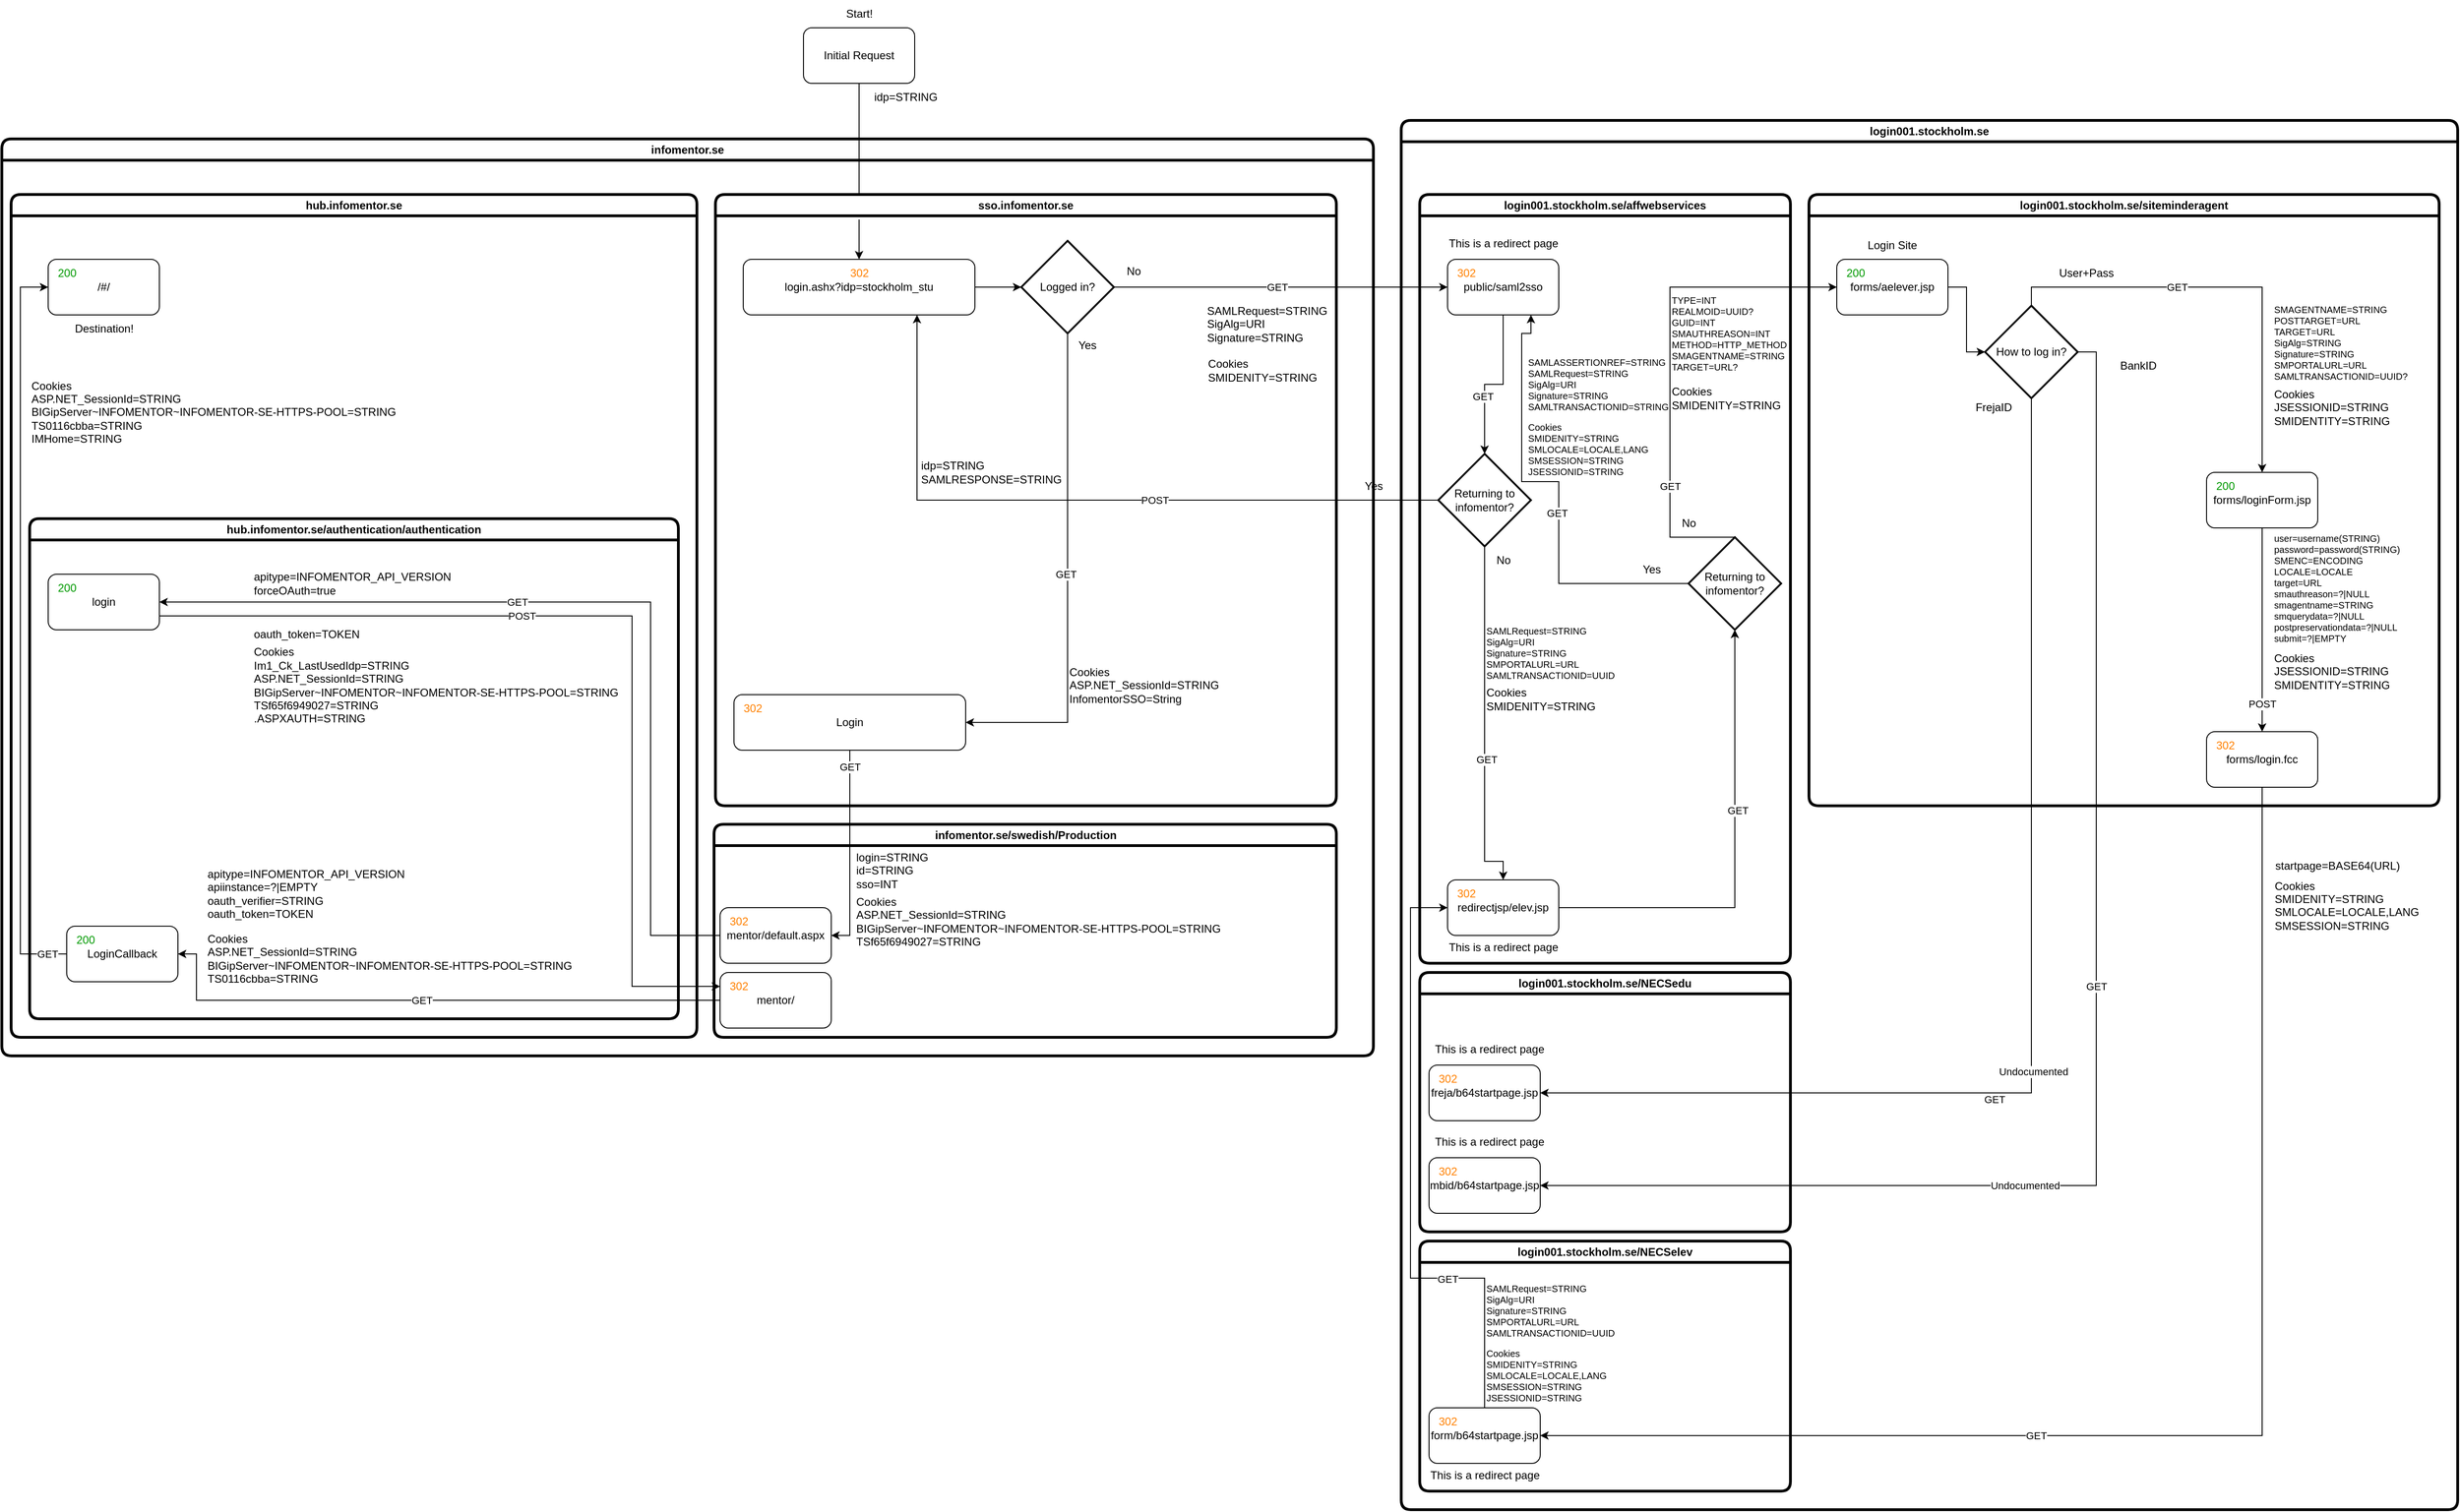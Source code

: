 <mxfile version="24.7.12">
  <diagram id="C5RBs43oDa-KdzZeNtuy" name="Page-1">
    <mxGraphModel dx="2262" dy="2029" grid="1" gridSize="10" guides="1" tooltips="1" connect="1" arrows="0" fold="1" page="1" pageScale="1" pageWidth="827" pageHeight="1169" math="0" shadow="0">
      <root>
        <mxCell id="WIyWlLk6GJQsqaUBKTNV-0" />
        <mxCell id="WIyWlLk6GJQsqaUBKTNV-1" parent="WIyWlLk6GJQsqaUBKTNV-0" />
        <mxCell id="sf_FIDJaUl7v7Dqxa3QS-358" value="&lt;div&gt;infomentor.se&lt;/div&gt;" style="swimlane;whiteSpace=wrap;html=1;border-radius=10;rounded=1;glass=0;shadow=0;strokeWidth=3;startSize=23;" vertex="1" parent="WIyWlLk6GJQsqaUBKTNV-1">
          <mxGeometry x="-920" y="80" width="1480" height="990" as="geometry" />
        </mxCell>
        <mxCell id="sf_FIDJaUl7v7Dqxa3QS-343" value="infomentor.se/swedish/Production" style="swimlane;whiteSpace=wrap;html=1;border-radius=10;rounded=1;glass=0;shadow=0;strokeWidth=3;startSize=23;" vertex="1" parent="sf_FIDJaUl7v7Dqxa3QS-358">
          <mxGeometry x="768.5" y="740" width="671.5" height="230" as="geometry" />
        </mxCell>
        <mxCell id="sf_FIDJaUl7v7Dqxa3QS-356" value="mentor/default.aspx" style="rounded=1;whiteSpace=wrap;html=1;" vertex="1" parent="sf_FIDJaUl7v7Dqxa3QS-343">
          <mxGeometry x="6.5" y="90" width="120" height="60" as="geometry" />
        </mxCell>
        <mxCell id="sf_FIDJaUl7v7Dqxa3QS-357" value="302" style="text;html=1;align=center;verticalAlign=middle;resizable=0;points=[];autosize=1;strokeColor=none;fillColor=none;rounded=1;strokeWidth=1;fontColor=#FF8000;" vertex="1" parent="sf_FIDJaUl7v7Dqxa3QS-343">
          <mxGeometry x="6.5" y="90" width="40" height="30" as="geometry" />
        </mxCell>
        <mxCell id="sf_FIDJaUl7v7Dqxa3QS-360" value="&lt;div&gt;Cookies&lt;br&gt;ASP.NET_SessionId=STRING&lt;/div&gt;&lt;div&gt;BIGipServer~INFOMENTOR~INFOMENTOR-SE-HTTPS-POOL=STRING&lt;/div&gt;&lt;div&gt;TSf65f6949027=STRING&lt;br&gt;&lt;/div&gt;" style="text;html=1;align=left;verticalAlign=middle;resizable=0;points=[];autosize=1;strokeColor=none;fillColor=none;" vertex="1" parent="sf_FIDJaUl7v7Dqxa3QS-343">
          <mxGeometry x="151.5" y="70" width="420" height="70" as="geometry" />
        </mxCell>
        <mxCell id="sf_FIDJaUl7v7Dqxa3QS-361" value="&lt;div&gt;login=STRING&lt;/div&gt;&lt;div&gt;id=STRING&lt;/div&gt;&lt;div&gt;sso=INT&lt;br&gt;&lt;/div&gt;" style="text;html=1;align=left;verticalAlign=middle;resizable=0;points=[];autosize=1;strokeColor=none;fillColor=none;" vertex="1" parent="sf_FIDJaUl7v7Dqxa3QS-343">
          <mxGeometry x="151.5" y="20" width="100" height="60" as="geometry" />
        </mxCell>
        <mxCell id="sf_FIDJaUl7v7Dqxa3QS-391" value="mentor/" style="rounded=1;whiteSpace=wrap;html=1;" vertex="1" parent="sf_FIDJaUl7v7Dqxa3QS-343">
          <mxGeometry x="6.5" y="160" width="120" height="60" as="geometry" />
        </mxCell>
        <mxCell id="sf_FIDJaUl7v7Dqxa3QS-392" value="302" style="text;html=1;align=center;verticalAlign=middle;resizable=0;points=[];autosize=1;strokeColor=none;fillColor=none;rounded=1;strokeWidth=1;fontColor=#FF8000;" vertex="1" parent="sf_FIDJaUl7v7Dqxa3QS-343">
          <mxGeometry x="6.5" y="160" width="40" height="30" as="geometry" />
        </mxCell>
        <mxCell id="sf_FIDJaUl7v7Dqxa3QS-376" value="hub.infomentor.se" style="swimlane;whiteSpace=wrap;html=1;border-radius=10;rounded=1;glass=0;shadow=0;strokeWidth=3;startSize=23;" vertex="1" parent="sf_FIDJaUl7v7Dqxa3QS-358">
          <mxGeometry x="10" y="60" width="740" height="910" as="geometry" />
        </mxCell>
        <mxCell id="sf_FIDJaUl7v7Dqxa3QS-381" value="&lt;div&gt;hub.infomentor.se/authentication/authentication&lt;/div&gt;" style="swimlane;whiteSpace=wrap;html=1;border-radius=10;rounded=1;glass=0;shadow=0;strokeWidth=3;startSize=23;" vertex="1" parent="sf_FIDJaUl7v7Dqxa3QS-376">
          <mxGeometry x="20" y="350" width="700" height="540" as="geometry" />
        </mxCell>
        <mxCell id="sf_FIDJaUl7v7Dqxa3QS-387" value="&lt;div&gt;login&lt;/div&gt;" style="rounded=1;whiteSpace=wrap;html=1;" vertex="1" parent="sf_FIDJaUl7v7Dqxa3QS-381">
          <mxGeometry x="20" y="60" width="120" height="60" as="geometry" />
        </mxCell>
        <mxCell id="sf_FIDJaUl7v7Dqxa3QS-386" value="200" style="text;html=1;align=center;verticalAlign=middle;resizable=0;points=[];autosize=1;strokeColor=none;fillColor=none;rounded=1;strokeWidth=1;fontColor=#009900;" vertex="1" parent="sf_FIDJaUl7v7Dqxa3QS-381">
          <mxGeometry x="20" y="60" width="40" height="30" as="geometry" />
        </mxCell>
        <mxCell id="sf_FIDJaUl7v7Dqxa3QS-389" value="apitype=INFOMENTOR_API_VERSION&lt;br&gt;forceOAuth=true" style="text;html=1;align=left;verticalAlign=middle;resizable=0;points=[];autosize=1;strokeColor=none;fillColor=none;" vertex="1" parent="sf_FIDJaUl7v7Dqxa3QS-381">
          <mxGeometry x="240" y="50" width="240" height="40" as="geometry" />
        </mxCell>
        <mxCell id="sf_FIDJaUl7v7Dqxa3QS-395" value="&lt;div&gt;Cookies&lt;br&gt;&lt;/div&gt;&lt;div&gt;Im1_Ck_LastUsedIdp=STRING&lt;/div&gt;&lt;div&gt;ASP.NET_SessionId=STRING&lt;/div&gt;&lt;div&gt;BIGipServer~INFOMENTOR~INFOMENTOR-SE-HTTPS-POOL=STRING&lt;/div&gt;&lt;div&gt;TSf65f6949027=STRING&lt;/div&gt;&lt;div&gt;.ASPXAUTH=STRING&lt;br&gt;&lt;/div&gt;" style="text;html=1;align=left;verticalAlign=middle;resizable=0;points=[];autosize=1;strokeColor=none;fillColor=none;" vertex="1" parent="sf_FIDJaUl7v7Dqxa3QS-381">
          <mxGeometry x="240" y="130" width="420" height="100" as="geometry" />
        </mxCell>
        <mxCell id="sf_FIDJaUl7v7Dqxa3QS-396" value="oauth_token=TOKEN" style="text;html=1;align=left;verticalAlign=middle;resizable=0;points=[];autosize=1;strokeColor=none;fillColor=none;" vertex="1" parent="sf_FIDJaUl7v7Dqxa3QS-381">
          <mxGeometry x="240" y="110" width="140" height="30" as="geometry" />
        </mxCell>
        <mxCell id="sf_FIDJaUl7v7Dqxa3QS-397" value="LoginCallback" style="rounded=1;whiteSpace=wrap;html=1;" vertex="1" parent="sf_FIDJaUl7v7Dqxa3QS-381">
          <mxGeometry x="40" y="440" width="120" height="60" as="geometry" />
        </mxCell>
        <mxCell id="sf_FIDJaUl7v7Dqxa3QS-398" value="200" style="text;html=1;align=center;verticalAlign=middle;resizable=0;points=[];autosize=1;strokeColor=none;fillColor=none;rounded=1;strokeWidth=1;fontColor=#009900;" vertex="1" parent="sf_FIDJaUl7v7Dqxa3QS-381">
          <mxGeometry x="40" y="440" width="40" height="30" as="geometry" />
        </mxCell>
        <mxCell id="sf_FIDJaUl7v7Dqxa3QS-401" value="apitype=INFOMENTOR_API_VERSION&lt;br&gt;&lt;div&gt;apiinstance=?|EMPTY&lt;/div&gt;&lt;div&gt;oauth_verifier=STRING&lt;/div&gt;&lt;div&gt;oauth_token=TOKEN&lt;br&gt;&lt;/div&gt;" style="text;html=1;align=left;verticalAlign=middle;resizable=0;points=[];autosize=1;strokeColor=none;fillColor=none;" vertex="1" parent="sf_FIDJaUl7v7Dqxa3QS-381">
          <mxGeometry x="190" y="370" width="240" height="70" as="geometry" />
        </mxCell>
        <mxCell id="sf_FIDJaUl7v7Dqxa3QS-403" value="&lt;div&gt;Cookies&lt;br&gt;&lt;/div&gt;&lt;div&gt;ASP.NET_SessionId=STRING&lt;/div&gt;&lt;div&gt;BIGipServer~INFOMENTOR~INFOMENTOR-SE-HTTPS-POOL=STRING&lt;/div&gt;&lt;div&gt;TS0116cbba=STRING&lt;br&gt;&lt;/div&gt;" style="text;html=1;align=left;verticalAlign=middle;resizable=0;points=[];autosize=1;strokeColor=none;fillColor=none;" vertex="1" parent="sf_FIDJaUl7v7Dqxa3QS-381">
          <mxGeometry x="190" y="440" width="420" height="70" as="geometry" />
        </mxCell>
        <mxCell id="sf_FIDJaUl7v7Dqxa3QS-399" value="/#/" style="rounded=1;whiteSpace=wrap;html=1;" vertex="1" parent="sf_FIDJaUl7v7Dqxa3QS-376">
          <mxGeometry x="40" y="70" width="120" height="60" as="geometry" />
        </mxCell>
        <mxCell id="sf_FIDJaUl7v7Dqxa3QS-400" value="200" style="text;html=1;align=center;verticalAlign=middle;resizable=0;points=[];autosize=1;strokeColor=none;fillColor=none;rounded=1;strokeWidth=1;fontColor=#009900;" vertex="1" parent="sf_FIDJaUl7v7Dqxa3QS-376">
          <mxGeometry x="40" y="70" width="40" height="30" as="geometry" />
        </mxCell>
        <mxCell id="sf_FIDJaUl7v7Dqxa3QS-406" style="edgeStyle=orthogonalEdgeStyle;rounded=0;orthogonalLoop=1;jettySize=auto;html=1;exitX=0;exitY=0.5;exitDx=0;exitDy=0;entryX=0;entryY=0.5;entryDx=0;entryDy=0;" edge="1" parent="sf_FIDJaUl7v7Dqxa3QS-376" source="sf_FIDJaUl7v7Dqxa3QS-397" target="sf_FIDJaUl7v7Dqxa3QS-399">
          <mxGeometry relative="1" as="geometry">
            <Array as="points">
              <mxPoint x="10" y="820" />
              <mxPoint x="10" y="100" />
            </Array>
          </mxGeometry>
        </mxCell>
        <mxCell id="sf_FIDJaUl7v7Dqxa3QS-409" value="GET" style="edgeLabel;html=1;align=center;verticalAlign=middle;resizable=0;points=[];" vertex="1" connectable="0" parent="sf_FIDJaUl7v7Dqxa3QS-406">
          <mxGeometry x="-0.946" relative="1" as="geometry">
            <mxPoint as="offset" />
          </mxGeometry>
        </mxCell>
        <mxCell id="sf_FIDJaUl7v7Dqxa3QS-407" value="Destination!" style="text;html=1;align=center;verticalAlign=middle;resizable=0;points=[];autosize=1;strokeColor=none;fillColor=none;" vertex="1" parent="sf_FIDJaUl7v7Dqxa3QS-376">
          <mxGeometry x="55" y="130" width="90" height="30" as="geometry" />
        </mxCell>
        <mxCell id="sf_FIDJaUl7v7Dqxa3QS-410" value="&lt;div&gt;Cookies&lt;br&gt;&lt;/div&gt;&lt;div&gt;ASP.NET_SessionId=STRING&lt;/div&gt;&lt;div&gt;BIGipServer~INFOMENTOR~INFOMENTOR-SE-HTTPS-POOL=STRING&lt;/div&gt;&lt;div&gt;TS0116cbba=STRING&lt;br&gt;IMHome=STRING&lt;br&gt;&lt;/div&gt;" style="text;html=1;align=left;verticalAlign=middle;resizable=0;points=[];autosize=1;strokeColor=none;fillColor=none;" vertex="1" parent="sf_FIDJaUl7v7Dqxa3QS-376">
          <mxGeometry x="20" y="190" width="420" height="90" as="geometry" />
        </mxCell>
        <mxCell id="sf_FIDJaUl7v7Dqxa3QS-388" style="edgeStyle=orthogonalEdgeStyle;rounded=0;orthogonalLoop=1;jettySize=auto;html=1;exitX=0;exitY=0.5;exitDx=0;exitDy=0;entryX=1;entryY=0.5;entryDx=0;entryDy=0;" edge="1" parent="sf_FIDJaUl7v7Dqxa3QS-358" source="sf_FIDJaUl7v7Dqxa3QS-356" target="sf_FIDJaUl7v7Dqxa3QS-387">
          <mxGeometry relative="1" as="geometry">
            <Array as="points">
              <mxPoint x="700" y="860" />
              <mxPoint x="700" y="500" />
            </Array>
          </mxGeometry>
        </mxCell>
        <mxCell id="sf_FIDJaUl7v7Dqxa3QS-390" value="GET" style="edgeLabel;html=1;align=center;verticalAlign=middle;resizable=0;points=[];" vertex="1" connectable="0" parent="sf_FIDJaUl7v7Dqxa3QS-388">
          <mxGeometry x="0.2" y="2" relative="1" as="geometry">
            <mxPoint y="-2" as="offset" />
          </mxGeometry>
        </mxCell>
        <mxCell id="sf_FIDJaUl7v7Dqxa3QS-393" style="edgeStyle=orthogonalEdgeStyle;rounded=0;orthogonalLoop=1;jettySize=auto;html=1;exitX=1;exitY=0.75;exitDx=0;exitDy=0;entryX=0;entryY=0.25;entryDx=0;entryDy=0;" edge="1" parent="sf_FIDJaUl7v7Dqxa3QS-358" source="sf_FIDJaUl7v7Dqxa3QS-387" target="sf_FIDJaUl7v7Dqxa3QS-391">
          <mxGeometry relative="1" as="geometry">
            <mxPoint x="680" y="910" as="targetPoint" />
            <Array as="points">
              <mxPoint x="680" y="515" />
              <mxPoint x="680" y="915" />
            </Array>
          </mxGeometry>
        </mxCell>
        <mxCell id="sf_FIDJaUl7v7Dqxa3QS-394" value="POST" style="edgeLabel;html=1;align=center;verticalAlign=middle;resizable=0;points=[];" vertex="1" connectable="0" parent="sf_FIDJaUl7v7Dqxa3QS-393">
          <mxGeometry x="-0.213" y="-3" relative="1" as="geometry">
            <mxPoint x="-5" y="-3" as="offset" />
          </mxGeometry>
        </mxCell>
        <mxCell id="sf_FIDJaUl7v7Dqxa3QS-402" style="edgeStyle=orthogonalEdgeStyle;rounded=0;orthogonalLoop=1;jettySize=auto;html=1;exitX=0;exitY=0.5;exitDx=0;exitDy=0;entryX=1;entryY=0.5;entryDx=0;entryDy=0;" edge="1" parent="sf_FIDJaUl7v7Dqxa3QS-358" source="sf_FIDJaUl7v7Dqxa3QS-391" target="sf_FIDJaUl7v7Dqxa3QS-397">
          <mxGeometry relative="1" as="geometry">
            <Array as="points">
              <mxPoint x="210" y="930" />
              <mxPoint x="210" y="880" />
            </Array>
          </mxGeometry>
        </mxCell>
        <mxCell id="sf_FIDJaUl7v7Dqxa3QS-405" value="GET" style="edgeLabel;html=1;align=center;verticalAlign=middle;resizable=0;points=[];" vertex="1" connectable="0" parent="sf_FIDJaUl7v7Dqxa3QS-402">
          <mxGeometry x="0.015" relative="1" as="geometry">
            <mxPoint as="offset" />
          </mxGeometry>
        </mxCell>
        <mxCell id="sf_FIDJaUl7v7Dqxa3QS-202" style="edgeStyle=orthogonalEdgeStyle;rounded=0;orthogonalLoop=1;jettySize=auto;html=1;exitX=0.5;exitY=1;exitDx=0;exitDy=0;" edge="1" parent="WIyWlLk6GJQsqaUBKTNV-1" source="sf_FIDJaUl7v7Dqxa3QS-5" target="sf_FIDJaUl7v7Dqxa3QS-1">
          <mxGeometry relative="1" as="geometry" />
        </mxCell>
        <mxCell id="sf_FIDJaUl7v7Dqxa3QS-237" value="GET" style="edgeLabel;html=1;align=center;verticalAlign=middle;resizable=0;points=[];" vertex="1" connectable="0" parent="sf_FIDJaUl7v7Dqxa3QS-202">
          <mxGeometry x="0.467" relative="1" as="geometry">
            <mxPoint as="offset" />
          </mxGeometry>
        </mxCell>
        <mxCell id="sf_FIDJaUl7v7Dqxa3QS-5" value="Initial Request" style="rounded=1;whiteSpace=wrap;html=1;" vertex="1" parent="WIyWlLk6GJQsqaUBKTNV-1">
          <mxGeometry x="-55" y="-40" width="120" height="60" as="geometry" />
        </mxCell>
        <mxCell id="sf_FIDJaUl7v7Dqxa3QS-8" value="&lt;div&gt;sso.infomentor.se&lt;/div&gt;" style="swimlane;whiteSpace=wrap;html=1;border-radius=10;rounded=1;glass=0;shadow=0;strokeWidth=3;" vertex="1" parent="WIyWlLk6GJQsqaUBKTNV-1">
          <mxGeometry x="-150" y="140" width="670" height="660" as="geometry">
            <mxRectangle x="-150" y="140" width="140" height="30" as="alternateBounds" />
          </mxGeometry>
        </mxCell>
        <mxCell id="sf_FIDJaUl7v7Dqxa3QS-242" style="edgeStyle=orthogonalEdgeStyle;rounded=0;orthogonalLoop=1;jettySize=auto;html=1;exitX=1;exitY=0.5;exitDx=0;exitDy=0;" edge="1" parent="sf_FIDJaUl7v7Dqxa3QS-8" source="sf_FIDJaUl7v7Dqxa3QS-1" target="sf_FIDJaUl7v7Dqxa3QS-240">
          <mxGeometry relative="1" as="geometry" />
        </mxCell>
        <mxCell id="sf_FIDJaUl7v7Dqxa3QS-1" value="&lt;div&gt;login.ashx?idp=stockholm_stu&lt;/div&gt;" style="rounded=1;whiteSpace=wrap;html=1;" vertex="1" parent="sf_FIDJaUl7v7Dqxa3QS-8">
          <mxGeometry x="30" y="70" width="250" height="60" as="geometry" />
        </mxCell>
        <mxCell id="sf_FIDJaUl7v7Dqxa3QS-214" value="302" style="text;html=1;align=center;verticalAlign=middle;resizable=0;points=[];autosize=1;strokeColor=none;fillColor=none;rounded=1;strokeWidth=1;fontColor=#FF8000;" vertex="1" parent="sf_FIDJaUl7v7Dqxa3QS-8">
          <mxGeometry x="135" y="70" width="40" height="30" as="geometry" />
        </mxCell>
        <mxCell id="sf_FIDJaUl7v7Dqxa3QS-215" value="&lt;div&gt;SAMLRequest=STRING&lt;/div&gt;&lt;div align=&quot;left&quot;&gt;SigAlg=URI&lt;/div&gt;&lt;div align=&quot;left&quot;&gt;Signature=STRING&lt;/div&gt;" style="text;html=1;align=center;verticalAlign=middle;resizable=0;points=[];autosize=1;strokeColor=none;fillColor=none;" vertex="1" parent="sf_FIDJaUl7v7Dqxa3QS-8">
          <mxGeometry x="520" y="110" width="150" height="60" as="geometry" />
        </mxCell>
        <mxCell id="sf_FIDJaUl7v7Dqxa3QS-217" value="&lt;div align=&quot;left&quot;&gt;Cookies&lt;/div&gt;&lt;div align=&quot;left&quot;&gt;SMIDENITY=STRING&lt;br&gt;&lt;/div&gt;" style="text;html=1;align=center;verticalAlign=middle;resizable=0;points=[];autosize=1;strokeColor=none;fillColor=none;" vertex="1" parent="sf_FIDJaUl7v7Dqxa3QS-8">
          <mxGeometry x="520" y="170" width="140" height="40" as="geometry" />
        </mxCell>
        <mxCell id="sf_FIDJaUl7v7Dqxa3QS-243" style="edgeStyle=orthogonalEdgeStyle;rounded=0;orthogonalLoop=1;jettySize=auto;html=1;exitX=0.5;exitY=1;exitDx=0;exitDy=0;exitPerimeter=0;entryX=1;entryY=0.5;entryDx=0;entryDy=0;" edge="1" parent="sf_FIDJaUl7v7Dqxa3QS-8" source="sf_FIDJaUl7v7Dqxa3QS-240" target="sf_FIDJaUl7v7Dqxa3QS-318">
          <mxGeometry relative="1" as="geometry">
            <mxPoint x="380" y="270" as="targetPoint" />
          </mxGeometry>
        </mxCell>
        <mxCell id="sf_FIDJaUl7v7Dqxa3QS-329" value="GET" style="edgeLabel;html=1;align=center;verticalAlign=middle;resizable=0;points=[];" vertex="1" connectable="0" parent="sf_FIDJaUl7v7Dqxa3QS-243">
          <mxGeometry x="-0.021" y="-2" relative="1" as="geometry">
            <mxPoint as="offset" />
          </mxGeometry>
        </mxCell>
        <mxCell id="sf_FIDJaUl7v7Dqxa3QS-240" value="Logged in?" style="strokeWidth=2;html=1;shape=mxgraph.flowchart.decision;whiteSpace=wrap;" vertex="1" parent="sf_FIDJaUl7v7Dqxa3QS-8">
          <mxGeometry x="330" y="50" width="100" height="100" as="geometry" />
        </mxCell>
        <mxCell id="sf_FIDJaUl7v7Dqxa3QS-318" value="Login" style="rounded=1;whiteSpace=wrap;html=1;" vertex="1" parent="sf_FIDJaUl7v7Dqxa3QS-8">
          <mxGeometry x="20" y="540" width="250" height="60" as="geometry" />
        </mxCell>
        <mxCell id="sf_FIDJaUl7v7Dqxa3QS-319" value="302" style="text;html=1;align=center;verticalAlign=middle;resizable=0;points=[];autosize=1;strokeColor=none;fillColor=none;rounded=1;strokeWidth=1;fontColor=#FF8000;" vertex="1" parent="sf_FIDJaUl7v7Dqxa3QS-8">
          <mxGeometry x="20" y="540" width="40" height="30" as="geometry" />
        </mxCell>
        <mxCell id="sf_FIDJaUl7v7Dqxa3QS-320" value="idp=STRING&lt;br&gt;SAMLRESPONSE=STRING" style="text;html=1;align=left;verticalAlign=middle;resizable=0;points=[];autosize=1;strokeColor=none;fillColor=none;" vertex="1" parent="sf_FIDJaUl7v7Dqxa3QS-8">
          <mxGeometry x="220" y="280" width="170" height="40" as="geometry" />
        </mxCell>
        <mxCell id="sf_FIDJaUl7v7Dqxa3QS-321" value="&lt;div&gt;Cookies&lt;br&gt;ASP.NET_SessionId=STRING&lt;/div&gt;&lt;div&gt;InfomentorSSO=String&lt;br&gt;&lt;/div&gt;" style="text;html=1;align=left;verticalAlign=middle;resizable=0;points=[];autosize=1;strokeColor=none;fillColor=none;" vertex="1" parent="sf_FIDJaUl7v7Dqxa3QS-8">
          <mxGeometry x="380" y="500" width="180" height="60" as="geometry" />
        </mxCell>
        <mxCell id="sf_FIDJaUl7v7Dqxa3QS-203" value="idp=STRING" style="text;html=1;align=center;verticalAlign=middle;resizable=0;points=[];autosize=1;strokeColor=none;fillColor=none;" vertex="1" parent="WIyWlLk6GJQsqaUBKTNV-1">
          <mxGeometry x="10" y="20" width="90" height="30" as="geometry" />
        </mxCell>
        <mxCell id="sf_FIDJaUl7v7Dqxa3QS-205" value="&lt;div&gt;login001.stockholm.se/affwebservices&lt;/div&gt;" style="swimlane;whiteSpace=wrap;html=1;rounded=1;shadow=0;glass=0;strokeColor=default;strokeWidth=3;align=center;verticalAlign=middle;fontFamily=Helvetica;fontSize=12;fontColor=default;fontStyle=1;fillColor=default;" vertex="1" parent="WIyWlLk6GJQsqaUBKTNV-1">
          <mxGeometry x="610" y="140" width="400" height="830" as="geometry" />
        </mxCell>
        <mxCell id="sf_FIDJaUl7v7Dqxa3QS-4" value="public/saml2sso" style="rounded=1;whiteSpace=wrap;html=1;" vertex="1" parent="sf_FIDJaUl7v7Dqxa3QS-205">
          <mxGeometry x="30" y="70" width="120" height="60" as="geometry" />
        </mxCell>
        <mxCell id="sf_FIDJaUl7v7Dqxa3QS-216" value="302" style="text;html=1;align=center;verticalAlign=middle;resizable=0;points=[];autosize=1;strokeColor=none;fillColor=none;rounded=1;strokeWidth=1;fontColor=#FF8000;" vertex="1" parent="sf_FIDJaUl7v7Dqxa3QS-205">
          <mxGeometry x="30" y="70" width="40" height="30" as="geometry" />
        </mxCell>
        <mxCell id="sf_FIDJaUl7v7Dqxa3QS-206" style="edgeStyle=orthogonalEdgeStyle;rounded=0;orthogonalLoop=1;jettySize=auto;html=1;exitX=1;exitY=0.5;exitDx=0;exitDy=0;exitPerimeter=0;" edge="1" parent="WIyWlLk6GJQsqaUBKTNV-1" source="sf_FIDJaUl7v7Dqxa3QS-240" target="sf_FIDJaUl7v7Dqxa3QS-4">
          <mxGeometry relative="1" as="geometry" />
        </mxCell>
        <mxCell id="sf_FIDJaUl7v7Dqxa3QS-238" value="GET" style="edgeLabel;html=1;align=center;verticalAlign=middle;resizable=0;points=[];" vertex="1" connectable="0" parent="sf_FIDJaUl7v7Dqxa3QS-206">
          <mxGeometry x="-0.021" relative="1" as="geometry">
            <mxPoint as="offset" />
          </mxGeometry>
        </mxCell>
        <mxCell id="sf_FIDJaUl7v7Dqxa3QS-207" value="login001.stockholm.se" style="swimlane;whiteSpace=wrap;html=1;rounded=1;shadow=0;glass=0;strokeColor=default;strokeWidth=3;align=center;verticalAlign=middle;fontFamily=Helvetica;fontSize=12;fontColor=default;fontStyle=1;fillColor=default;" vertex="1" parent="WIyWlLk6GJQsqaUBKTNV-1">
          <mxGeometry x="590" y="60" width="1140" height="1500" as="geometry" />
        </mxCell>
        <mxCell id="sf_FIDJaUl7v7Dqxa3QS-208" value="redirectjsp/elev.jsp" style="rounded=1;whiteSpace=wrap;html=1;" vertex="1" parent="sf_FIDJaUl7v7Dqxa3QS-207">
          <mxGeometry x="50" y="820" width="120" height="60" as="geometry" />
        </mxCell>
        <mxCell id="sf_FIDJaUl7v7Dqxa3QS-211" value="&lt;div&gt;login001.stockholm.se/siteminderagent&lt;/div&gt;" style="swimlane;whiteSpace=wrap;html=1;rounded=1;shadow=0;glass=0;strokeColor=default;strokeWidth=3;align=center;verticalAlign=middle;fontFamily=Helvetica;fontSize=12;fontColor=default;fontStyle=1;fillColor=default;" vertex="1" parent="sf_FIDJaUl7v7Dqxa3QS-207">
          <mxGeometry x="440" y="80" width="680" height="660" as="geometry" />
        </mxCell>
        <mxCell id="sf_FIDJaUl7v7Dqxa3QS-212" value="forms/aelever.jsp" style="rounded=1;whiteSpace=wrap;html=1;" vertex="1" parent="sf_FIDJaUl7v7Dqxa3QS-211">
          <mxGeometry x="30" y="70" width="120" height="60" as="geometry" />
        </mxCell>
        <mxCell id="sf_FIDJaUl7v7Dqxa3QS-221" value="200" style="text;html=1;align=center;verticalAlign=middle;resizable=0;points=[];autosize=1;strokeColor=none;fillColor=none;rounded=1;strokeWidth=1;fontColor=#009900;" vertex="1" parent="sf_FIDJaUl7v7Dqxa3QS-211">
          <mxGeometry x="30" y="70" width="40" height="30" as="geometry" />
        </mxCell>
        <mxCell id="sf_FIDJaUl7v7Dqxa3QS-225" value="Login Site" style="text;html=1;align=center;verticalAlign=middle;whiteSpace=wrap;rounded=0;" vertex="1" parent="sf_FIDJaUl7v7Dqxa3QS-211">
          <mxGeometry x="60" y="40" width="60" height="30" as="geometry" />
        </mxCell>
        <mxCell id="sf_FIDJaUl7v7Dqxa3QS-252" style="edgeStyle=orthogonalEdgeStyle;rounded=0;orthogonalLoop=1;jettySize=auto;html=1;exitX=0.5;exitY=0;exitDx=0;exitDy=0;exitPerimeter=0;entryX=0.5;entryY=0;entryDx=0;entryDy=0;" edge="1" parent="sf_FIDJaUl7v7Dqxa3QS-211" source="sf_FIDJaUl7v7Dqxa3QS-248" target="sf_FIDJaUl7v7Dqxa3QS-229">
          <mxGeometry relative="1" as="geometry">
            <mxPoint x="420" y="330" as="targetPoint" />
          </mxGeometry>
        </mxCell>
        <mxCell id="sf_FIDJaUl7v7Dqxa3QS-261" value="GET" style="edgeLabel;html=1;align=center;verticalAlign=middle;resizable=0;points=[];" vertex="1" connectable="0" parent="sf_FIDJaUl7v7Dqxa3QS-252">
          <mxGeometry x="-0.444" y="-4" relative="1" as="geometry">
            <mxPoint x="46" y="-4" as="offset" />
          </mxGeometry>
        </mxCell>
        <mxCell id="sf_FIDJaUl7v7Dqxa3QS-248" value="How to log in?" style="strokeWidth=2;html=1;shape=mxgraph.flowchart.decision;whiteSpace=wrap;" vertex="1" parent="sf_FIDJaUl7v7Dqxa3QS-211">
          <mxGeometry x="190" y="120" width="100" height="100" as="geometry" />
        </mxCell>
        <mxCell id="sf_FIDJaUl7v7Dqxa3QS-250" style="edgeStyle=orthogonalEdgeStyle;rounded=0;orthogonalLoop=1;jettySize=auto;html=1;exitX=1;exitY=0.5;exitDx=0;exitDy=0;entryX=0;entryY=0.5;entryDx=0;entryDy=0;entryPerimeter=0;" edge="1" parent="sf_FIDJaUl7v7Dqxa3QS-211" source="sf_FIDJaUl7v7Dqxa3QS-212" target="sf_FIDJaUl7v7Dqxa3QS-248">
          <mxGeometry relative="1" as="geometry" />
        </mxCell>
        <mxCell id="sf_FIDJaUl7v7Dqxa3QS-271" style="edgeStyle=orthogonalEdgeStyle;rounded=0;orthogonalLoop=1;jettySize=auto;html=1;exitX=0.5;exitY=1;exitDx=0;exitDy=0;entryX=0.5;entryY=0;entryDx=0;entryDy=0;" edge="1" parent="sf_FIDJaUl7v7Dqxa3QS-211" source="sf_FIDJaUl7v7Dqxa3QS-229" target="sf_FIDJaUl7v7Dqxa3QS-269">
          <mxGeometry relative="1" as="geometry" />
        </mxCell>
        <mxCell id="sf_FIDJaUl7v7Dqxa3QS-273" value="POST" style="edgeLabel;html=1;align=center;verticalAlign=middle;resizable=0;points=[];" vertex="1" connectable="0" parent="sf_FIDJaUl7v7Dqxa3QS-271">
          <mxGeometry x="-0.107" relative="1" as="geometry">
            <mxPoint y="92" as="offset" />
          </mxGeometry>
        </mxCell>
        <mxCell id="sf_FIDJaUl7v7Dqxa3QS-229" value="&lt;div&gt;forms/loginForm.jsp&lt;/div&gt;" style="rounded=1;whiteSpace=wrap;html=1;verticalAlign=middle;" vertex="1" parent="sf_FIDJaUl7v7Dqxa3QS-211">
          <mxGeometry x="429" y="300" width="120" height="60" as="geometry" />
        </mxCell>
        <mxCell id="sf_FIDJaUl7v7Dqxa3QS-230" value="200" style="text;html=1;align=center;verticalAlign=middle;resizable=0;points=[];autosize=1;strokeColor=none;fillColor=none;rounded=1;strokeWidth=1;fontColor=#009900;" vertex="1" parent="sf_FIDJaUl7v7Dqxa3QS-211">
          <mxGeometry x="429" y="300" width="40" height="30" as="geometry" />
        </mxCell>
        <mxCell id="sf_FIDJaUl7v7Dqxa3QS-257" value="User+Pass" style="text;html=1;align=center;verticalAlign=middle;resizable=0;points=[];autosize=1;strokeColor=none;fillColor=none;" vertex="1" parent="sf_FIDJaUl7v7Dqxa3QS-211">
          <mxGeometry x="259" y="70" width="80" height="30" as="geometry" />
        </mxCell>
        <mxCell id="sf_FIDJaUl7v7Dqxa3QS-258" value="BankID" style="text;html=1;align=center;verticalAlign=middle;resizable=0;points=[];autosize=1;strokeColor=none;fillColor=none;" vertex="1" parent="sf_FIDJaUl7v7Dqxa3QS-211">
          <mxGeometry x="320" y="170" width="70" height="30" as="geometry" />
        </mxCell>
        <mxCell id="sf_FIDJaUl7v7Dqxa3QS-260" value="FrejaID" style="text;html=1;align=center;verticalAlign=middle;resizable=0;points=[];autosize=1;strokeColor=none;fillColor=none;" vertex="1" parent="sf_FIDJaUl7v7Dqxa3QS-211">
          <mxGeometry x="164" y="215" width="70" height="30" as="geometry" />
        </mxCell>
        <mxCell id="sf_FIDJaUl7v7Dqxa3QS-264" value="&lt;div&gt;SMAGENTNAME=STRING&lt;/div&gt;&lt;div&gt;POSTTARGET=URL&lt;br&gt;&lt;/div&gt;&lt;div&gt;TARGET=URL&lt;/div&gt;&lt;div&gt;SigAlg=STRING&lt;/div&gt;&lt;div&gt;Signature=STRING&lt;/div&gt;&lt;div&gt;SMPORTALURL=URL&lt;/div&gt;&lt;div&gt;SAMLTRANSACTIONID=UUID?&lt;br&gt;&lt;/div&gt;" style="text;html=1;align=left;verticalAlign=middle;resizable=0;points=[];autosize=1;strokeColor=none;fillColor=none;fontSize=10;" vertex="1" parent="sf_FIDJaUl7v7Dqxa3QS-211">
          <mxGeometry x="500" y="110" width="170" height="100" as="geometry" />
        </mxCell>
        <mxCell id="sf_FIDJaUl7v7Dqxa3QS-265" value="&lt;div&gt;Cookies&lt;/div&gt;&lt;div&gt;JSESSIONID=STRING&lt;/div&gt;&lt;div&gt;SMIDENTITY=STRING&lt;br&gt;&lt;/div&gt;" style="text;html=1;align=left;verticalAlign=middle;resizable=0;points=[];autosize=1;strokeColor=none;fillColor=none;" vertex="1" parent="sf_FIDJaUl7v7Dqxa3QS-211">
          <mxGeometry x="500" y="200" width="150" height="60" as="geometry" />
        </mxCell>
        <mxCell id="sf_FIDJaUl7v7Dqxa3QS-269" value="&lt;div&gt;forms/login.fcc&lt;/div&gt;" style="rounded=1;whiteSpace=wrap;html=1;verticalAlign=middle;" vertex="1" parent="sf_FIDJaUl7v7Dqxa3QS-211">
          <mxGeometry x="429" y="580" width="120" height="60" as="geometry" />
        </mxCell>
        <mxCell id="sf_FIDJaUl7v7Dqxa3QS-270" value="302" style="text;html=1;align=center;verticalAlign=middle;resizable=0;points=[];autosize=1;strokeColor=none;fillColor=none;rounded=1;strokeWidth=1;fontColor=#FF8000;" vertex="1" parent="sf_FIDJaUl7v7Dqxa3QS-211">
          <mxGeometry x="429" y="580" width="40" height="30" as="geometry" />
        </mxCell>
        <mxCell id="sf_FIDJaUl7v7Dqxa3QS-274" value="&lt;div&gt;user=username(STRING)&lt;/div&gt;&lt;div&gt;password=password(STRING)&lt;/div&gt;&lt;div&gt;SMENC=ENCODING&lt;br&gt;LOCALE=LOCALE&lt;/div&gt;&lt;div&gt;target=URL&lt;/div&gt;&lt;div&gt;smauthreason=?|NULL&lt;/div&gt;&lt;div&gt;smagentname=STRING&lt;/div&gt;&lt;div&gt;smquerydata=?|NULL&lt;/div&gt;&lt;div&gt;postpreservationdata=?|NULL&lt;/div&gt;&lt;div&gt;submit=?|EMPTY&lt;br&gt;&lt;/div&gt;" style="text;html=1;align=left;verticalAlign=middle;resizable=0;points=[];autosize=1;strokeColor=none;fillColor=none;fontSize=10;" vertex="1" parent="sf_FIDJaUl7v7Dqxa3QS-211">
          <mxGeometry x="500" y="360" width="170" height="130" as="geometry" />
        </mxCell>
        <mxCell id="sf_FIDJaUl7v7Dqxa3QS-275" value="&lt;div&gt;Cookies&lt;/div&gt;&lt;div&gt;JSESSIONID=STRING&lt;/div&gt;&lt;div&gt;SMIDENTITY=STRING&lt;br&gt;&lt;/div&gt;" style="text;html=1;align=left;verticalAlign=middle;resizable=0;points=[];autosize=1;strokeColor=none;fillColor=none;" vertex="1" parent="sf_FIDJaUl7v7Dqxa3QS-211">
          <mxGeometry x="500" y="485" width="150" height="60" as="geometry" />
        </mxCell>
        <mxCell id="sf_FIDJaUl7v7Dqxa3QS-218" value="&lt;div style=&quot;font-size: 10px;&quot;&gt;SAMLRequest=STRING&lt;/div&gt;&lt;div style=&quot;font-size: 10px;&quot;&gt;SigAlg=URI&lt;/div&gt;&lt;div style=&quot;font-size: 10px;&quot;&gt;Signature=STRING&lt;/div&gt;&lt;div style=&quot;font-size: 10px;&quot;&gt;SMPORTALURL=URL&lt;/div&gt;&lt;div style=&quot;font-size: 10px;&quot;&gt;SAMLTRANSACTIONID=UUID&lt;br style=&quot;font-size: 10px;&quot;&gt;&lt;/div&gt;" style="text;html=1;align=left;verticalAlign=middle;resizable=0;points=[];autosize=1;strokeColor=none;fillColor=none;fontSize=10;" vertex="1" parent="sf_FIDJaUl7v7Dqxa3QS-207">
          <mxGeometry x="90" y="540" width="160" height="70" as="geometry" />
        </mxCell>
        <mxCell id="sf_FIDJaUl7v7Dqxa3QS-219" value="&lt;div&gt;Cookies&lt;/div&gt;&lt;div&gt;SMIDENITY=STRING&lt;br&gt;&lt;/div&gt;" style="text;html=1;align=left;verticalAlign=middle;resizable=0;points=[];autosize=1;strokeColor=none;fillColor=none;" vertex="1" parent="sf_FIDJaUl7v7Dqxa3QS-207">
          <mxGeometry x="90" y="605" width="140" height="40" as="geometry" />
        </mxCell>
        <mxCell id="sf_FIDJaUl7v7Dqxa3QS-220" value="302" style="text;html=1;align=center;verticalAlign=middle;resizable=0;points=[];autosize=1;strokeColor=none;fillColor=none;rounded=1;strokeWidth=1;fontColor=#FF8000;" vertex="1" parent="sf_FIDJaUl7v7Dqxa3QS-207">
          <mxGeometry x="50" y="820" width="40" height="30" as="geometry" />
        </mxCell>
        <mxCell id="sf_FIDJaUl7v7Dqxa3QS-222" value="&lt;div&gt;TYPE=INT&lt;/div&gt;&lt;div&gt;REALMOID=UUID?&lt;/div&gt;&lt;div&gt;GUID=INT&lt;/div&gt;&lt;div&gt;SMAUTHREASON=INT&lt;/div&gt;&lt;div&gt;METHOD=HTTP_METHOD&lt;/div&gt;&lt;div&gt;SMAGENTNAME=STRING&lt;/div&gt;&lt;div&gt;TARGET=URL?&lt;br&gt;&lt;/div&gt;" style="text;html=1;align=left;verticalAlign=middle;resizable=0;points=[];autosize=1;strokeColor=none;fillColor=none;fontSize=10;" vertex="1" parent="sf_FIDJaUl7v7Dqxa3QS-207">
          <mxGeometry x="290" y="180" width="150" height="100" as="geometry" />
        </mxCell>
        <mxCell id="sf_FIDJaUl7v7Dqxa3QS-223" value="&lt;div&gt;Cookies&lt;/div&gt;&lt;div&gt;SMIDENITY=STRING&lt;br&gt;&lt;/div&gt;" style="text;html=1;align=left;verticalAlign=middle;resizable=0;points=[];autosize=1;strokeColor=none;fillColor=none;" vertex="1" parent="sf_FIDJaUl7v7Dqxa3QS-207">
          <mxGeometry x="290" y="280" width="140" height="40" as="geometry" />
        </mxCell>
        <mxCell id="sf_FIDJaUl7v7Dqxa3QS-266" value="&lt;div&gt;login001.stockholm.se/NECSelev&lt;/div&gt;" style="swimlane;whiteSpace=wrap;html=1;rounded=1;shadow=0;glass=0;strokeColor=default;strokeWidth=3;align=center;verticalAlign=middle;fontFamily=Helvetica;fontSize=12;fontColor=default;fontStyle=1;fillColor=default;" vertex="1" parent="sf_FIDJaUl7v7Dqxa3QS-207">
          <mxGeometry x="20" y="1210" width="400" height="270" as="geometry" />
        </mxCell>
        <mxCell id="sf_FIDJaUl7v7Dqxa3QS-267" value="form/b64startpage.jsp" style="rounded=1;whiteSpace=wrap;html=1;" vertex="1" parent="sf_FIDJaUl7v7Dqxa3QS-266">
          <mxGeometry x="10" y="180" width="120" height="60" as="geometry" />
        </mxCell>
        <mxCell id="sf_FIDJaUl7v7Dqxa3QS-268" value="302" style="text;html=1;align=center;verticalAlign=middle;resizable=0;points=[];autosize=1;strokeColor=none;fillColor=none;rounded=1;strokeWidth=1;fontColor=#FF8000;" vertex="1" parent="sf_FIDJaUl7v7Dqxa3QS-266">
          <mxGeometry x="10" y="180" width="40" height="30" as="geometry" />
        </mxCell>
        <mxCell id="sf_FIDJaUl7v7Dqxa3QS-281" value="&lt;div&gt;This is a redirect page&lt;/div&gt;&lt;div&gt;&lt;br&gt;&lt;/div&gt;" style="text;html=1;align=center;verticalAlign=middle;resizable=0;points=[];autosize=1;strokeColor=none;fillColor=none;" vertex="1" parent="sf_FIDJaUl7v7Dqxa3QS-266">
          <mxGeometry x="-5" y="240" width="150" height="40" as="geometry" />
        </mxCell>
        <mxCell id="sf_FIDJaUl7v7Dqxa3QS-317" value="&lt;div style=&quot;font-size: 10px;&quot;&gt;Cookies&lt;/div&gt;&lt;div style=&quot;font-size: 10px;&quot;&gt;SMIDENITY=STRING&lt;/div&gt;&lt;div style=&quot;font-size: 10px;&quot;&gt;SMLOCALE=LOCALE,LANG&lt;/div&gt;&lt;div style=&quot;font-size: 10px;&quot;&gt;SMSESSION=STRING&lt;/div&gt;&lt;div style=&quot;font-size: 10px;&quot;&gt;JSESSIONID=STRING&lt;br style=&quot;font-size: 10px;&quot;&gt;&lt;/div&gt;" style="text;html=1;align=left;verticalAlign=middle;resizable=0;points=[];autosize=1;strokeColor=none;fillColor=none;fontSize=10;" vertex="1" parent="sf_FIDJaUl7v7Dqxa3QS-266">
          <mxGeometry x="70" y="110" width="150" height="70" as="geometry" />
        </mxCell>
        <mxCell id="sf_FIDJaUl7v7Dqxa3QS-276" style="edgeStyle=orthogonalEdgeStyle;rounded=0;orthogonalLoop=1;jettySize=auto;html=1;exitX=0.5;exitY=1;exitDx=0;exitDy=0;entryX=1;entryY=0.5;entryDx=0;entryDy=0;" edge="1" parent="sf_FIDJaUl7v7Dqxa3QS-207" source="sf_FIDJaUl7v7Dqxa3QS-269" target="sf_FIDJaUl7v7Dqxa3QS-267">
          <mxGeometry relative="1" as="geometry" />
        </mxCell>
        <mxCell id="sf_FIDJaUl7v7Dqxa3QS-277" value="GET" style="edgeLabel;html=1;align=center;verticalAlign=middle;resizable=0;points=[];" vertex="1" connectable="0" parent="sf_FIDJaUl7v7Dqxa3QS-276">
          <mxGeometry x="0.284" y="1" relative="1" as="geometry">
            <mxPoint x="5" y="-1" as="offset" />
          </mxGeometry>
        </mxCell>
        <mxCell id="sf_FIDJaUl7v7Dqxa3QS-278" value="startpage=BASE64(URL)" style="text;html=1;align=center;verticalAlign=middle;resizable=0;points=[];autosize=1;strokeColor=none;fillColor=none;" vertex="1" parent="sf_FIDJaUl7v7Dqxa3QS-207">
          <mxGeometry x="930" y="790" width="160" height="30" as="geometry" />
        </mxCell>
        <mxCell id="sf_FIDJaUl7v7Dqxa3QS-279" value="&lt;div align=&quot;left&quot;&gt;Cookies&lt;/div&gt;&lt;div align=&quot;left&quot;&gt;SMIDENITY=STRING&lt;br&gt;SMLOCALE=LOCALE,LANG&lt;/div&gt;&lt;div align=&quot;left&quot;&gt;SMSESSION=STRING&lt;br&gt;&lt;/div&gt;&lt;div align=&quot;left&quot;&gt;&lt;br&gt;&lt;/div&gt;" style="text;html=1;align=center;verticalAlign=middle;resizable=0;points=[];autosize=1;strokeColor=none;fillColor=none;" vertex="1" parent="sf_FIDJaUl7v7Dqxa3QS-207">
          <mxGeometry x="930" y="810" width="180" height="90" as="geometry" />
        </mxCell>
        <mxCell id="sf_FIDJaUl7v7Dqxa3QS-280" value="&lt;div&gt;This is a redirect page&lt;/div&gt;&lt;div&gt;&lt;br&gt;&lt;/div&gt;" style="text;html=1;align=center;verticalAlign=middle;resizable=0;points=[];autosize=1;strokeColor=none;fillColor=none;" vertex="1" parent="sf_FIDJaUl7v7Dqxa3QS-207">
          <mxGeometry x="35" y="880" width="150" height="40" as="geometry" />
        </mxCell>
        <mxCell id="sf_FIDJaUl7v7Dqxa3QS-282" value="&lt;div&gt;login001.stockholm.se/NECSedu&lt;/div&gt;" style="swimlane;whiteSpace=wrap;html=1;rounded=1;shadow=0;glass=0;strokeColor=default;strokeWidth=3;align=center;verticalAlign=middle;fontFamily=Helvetica;fontSize=12;fontColor=default;fontStyle=1;fillColor=default;" vertex="1" parent="sf_FIDJaUl7v7Dqxa3QS-207">
          <mxGeometry x="20" y="920" width="400" height="280" as="geometry" />
        </mxCell>
        <mxCell id="sf_FIDJaUl7v7Dqxa3QS-283" value="mbid/b64startpage.jsp" style="rounded=1;whiteSpace=wrap;html=1;" vertex="1" parent="sf_FIDJaUl7v7Dqxa3QS-282">
          <mxGeometry x="10" y="200" width="120" height="60" as="geometry" />
        </mxCell>
        <mxCell id="sf_FIDJaUl7v7Dqxa3QS-284" value="302" style="text;html=1;align=center;verticalAlign=middle;resizable=0;points=[];autosize=1;strokeColor=none;fillColor=none;rounded=1;strokeWidth=1;fontColor=#FF8000;" vertex="1" parent="sf_FIDJaUl7v7Dqxa3QS-282">
          <mxGeometry x="10" y="200" width="40" height="30" as="geometry" />
        </mxCell>
        <mxCell id="sf_FIDJaUl7v7Dqxa3QS-285" value="&lt;div&gt;This is a redirect page&lt;/div&gt;&lt;div&gt;&lt;br&gt;&lt;/div&gt;" style="text;html=1;align=center;verticalAlign=middle;resizable=0;points=[];autosize=1;strokeColor=none;fillColor=none;" vertex="1" parent="sf_FIDJaUl7v7Dqxa3QS-282">
          <mxGeometry y="170" width="150" height="40" as="geometry" />
        </mxCell>
        <mxCell id="sf_FIDJaUl7v7Dqxa3QS-286" value="&lt;div&gt;freja/b64startpage.jsp&lt;/div&gt;" style="rounded=1;whiteSpace=wrap;html=1;" vertex="1" parent="sf_FIDJaUl7v7Dqxa3QS-282">
          <mxGeometry x="10" y="100" width="120" height="60" as="geometry" />
        </mxCell>
        <mxCell id="sf_FIDJaUl7v7Dqxa3QS-287" value="&lt;div&gt;This is a redirect page&lt;/div&gt;&lt;div&gt;&lt;br&gt;&lt;/div&gt;" style="text;html=1;align=center;verticalAlign=middle;resizable=0;points=[];autosize=1;strokeColor=none;fillColor=none;" vertex="1" parent="sf_FIDJaUl7v7Dqxa3QS-282">
          <mxGeometry y="70" width="150" height="40" as="geometry" />
        </mxCell>
        <mxCell id="sf_FIDJaUl7v7Dqxa3QS-288" value="302" style="text;html=1;align=center;verticalAlign=middle;resizable=0;points=[];autosize=1;strokeColor=none;fillColor=none;rounded=1;strokeWidth=1;fontColor=#FF8000;" vertex="1" parent="sf_FIDJaUl7v7Dqxa3QS-282">
          <mxGeometry x="10" y="100" width="40" height="30" as="geometry" />
        </mxCell>
        <mxCell id="sf_FIDJaUl7v7Dqxa3QS-316" value="&lt;div style=&quot;font-size: 10px;&quot;&gt;SAMLRequest=STRING&lt;/div&gt;&lt;div style=&quot;font-size: 10px;&quot;&gt;SigAlg=URI&lt;/div&gt;&lt;div style=&quot;font-size: 10px;&quot;&gt;Signature=STRING&lt;/div&gt;&lt;div style=&quot;font-size: 10px;&quot;&gt;SMPORTALURL=URL&lt;/div&gt;&lt;div style=&quot;font-size: 10px;&quot;&gt;SAMLTRANSACTIONID=UUID&lt;br style=&quot;font-size: 10px;&quot;&gt;&lt;/div&gt;" style="text;html=1;align=left;verticalAlign=middle;resizable=0;points=[];autosize=1;strokeColor=none;fillColor=none;fontSize=10;" vertex="1" parent="sf_FIDJaUl7v7Dqxa3QS-282">
          <mxGeometry x="70" y="330" width="160" height="70" as="geometry" />
        </mxCell>
        <mxCell id="sf_FIDJaUl7v7Dqxa3QS-256" style="edgeStyle=orthogonalEdgeStyle;rounded=0;orthogonalLoop=1;jettySize=auto;html=1;exitX=0.5;exitY=1;exitDx=0;exitDy=0;exitPerimeter=0;entryX=1;entryY=0.5;entryDx=0;entryDy=0;" edge="1" parent="sf_FIDJaUl7v7Dqxa3QS-207" source="sf_FIDJaUl7v7Dqxa3QS-248" target="sf_FIDJaUl7v7Dqxa3QS-286">
          <mxGeometry relative="1" as="geometry">
            <mxPoint x="570" y="660" as="targetPoint" />
          </mxGeometry>
        </mxCell>
        <mxCell id="sf_FIDJaUl7v7Dqxa3QS-263" value="GET" style="edgeLabel;html=1;align=center;verticalAlign=middle;resizable=0;points=[];" vertex="1" connectable="0" parent="sf_FIDJaUl7v7Dqxa3QS-256">
          <mxGeometry x="-0.053" y="-1" relative="1" as="geometry">
            <mxPoint x="-39" y="151" as="offset" />
          </mxGeometry>
        </mxCell>
        <mxCell id="sf_FIDJaUl7v7Dqxa3QS-289" value="Undocumented" style="edgeLabel;html=1;align=center;verticalAlign=middle;resizable=0;points=[];" vertex="1" connectable="0" parent="sf_FIDJaUl7v7Dqxa3QS-256">
          <mxGeometry x="0.136" y="2" relative="1" as="geometry">
            <mxPoint as="offset" />
          </mxGeometry>
        </mxCell>
        <mxCell id="sf_FIDJaUl7v7Dqxa3QS-255" style="edgeStyle=orthogonalEdgeStyle;rounded=0;orthogonalLoop=1;jettySize=auto;html=1;exitX=1;exitY=0.5;exitDx=0;exitDy=0;exitPerimeter=0;entryX=1;entryY=0.5;entryDx=0;entryDy=0;" edge="1" parent="sf_FIDJaUl7v7Dqxa3QS-207" source="sf_FIDJaUl7v7Dqxa3QS-248" target="sf_FIDJaUl7v7Dqxa3QS-283">
          <mxGeometry relative="1" as="geometry">
            <mxPoint x="759" y="660" as="targetPoint" />
          </mxGeometry>
        </mxCell>
        <mxCell id="sf_FIDJaUl7v7Dqxa3QS-262" value="GET" style="edgeLabel;html=1;align=center;verticalAlign=middle;resizable=0;points=[];" vertex="1" connectable="0" parent="sf_FIDJaUl7v7Dqxa3QS-255">
          <mxGeometry x="-0.451" y="-5" relative="1" as="geometry">
            <mxPoint x="5" y="288" as="offset" />
          </mxGeometry>
        </mxCell>
        <mxCell id="sf_FIDJaUl7v7Dqxa3QS-290" value="Undocumented" style="edgeLabel;html=1;align=center;verticalAlign=middle;resizable=0;points=[];" vertex="1" connectable="0" parent="sf_FIDJaUl7v7Dqxa3QS-255">
          <mxGeometry x="0.312" relative="1" as="geometry">
            <mxPoint as="offset" />
          </mxGeometry>
        </mxCell>
        <mxCell id="sf_FIDJaUl7v7Dqxa3QS-293" value="&lt;div&gt;This is a redirect page&lt;/div&gt;&lt;div&gt;&lt;br&gt;&lt;/div&gt;" style="text;html=1;align=center;verticalAlign=middle;resizable=0;points=[];autosize=1;strokeColor=none;fillColor=none;" vertex="1" parent="sf_FIDJaUl7v7Dqxa3QS-207">
          <mxGeometry x="35" y="120" width="150" height="40" as="geometry" />
        </mxCell>
        <mxCell id="sf_FIDJaUl7v7Dqxa3QS-310" style="edgeStyle=orthogonalEdgeStyle;rounded=0;orthogonalLoop=1;jettySize=auto;html=1;exitX=0.5;exitY=0;exitDx=0;exitDy=0;exitPerimeter=0;entryX=0;entryY=0.5;entryDx=0;entryDy=0;" edge="1" parent="sf_FIDJaUl7v7Dqxa3QS-207" source="sf_FIDJaUl7v7Dqxa3QS-294" target="sf_FIDJaUl7v7Dqxa3QS-212">
          <mxGeometry relative="1" as="geometry">
            <Array as="points">
              <mxPoint x="290" y="450" />
              <mxPoint x="290" y="180" />
            </Array>
          </mxGeometry>
        </mxCell>
        <mxCell id="sf_FIDJaUl7v7Dqxa3QS-326" value="GET" style="edgeLabel;html=1;align=center;verticalAlign=middle;resizable=0;points=[];" vertex="1" connectable="0" parent="sf_FIDJaUl7v7Dqxa3QS-310">
          <mxGeometry x="-0.52" relative="1" as="geometry">
            <mxPoint as="offset" />
          </mxGeometry>
        </mxCell>
        <mxCell id="sf_FIDJaUl7v7Dqxa3QS-294" value="Returning to infomentor?" style="strokeWidth=2;html=1;shape=mxgraph.flowchart.decision;whiteSpace=wrap;" vertex="1" parent="sf_FIDJaUl7v7Dqxa3QS-207">
          <mxGeometry x="310" y="450" width="100" height="100" as="geometry" />
        </mxCell>
        <mxCell id="sf_FIDJaUl7v7Dqxa3QS-304" style="edgeStyle=orthogonalEdgeStyle;rounded=0;orthogonalLoop=1;jettySize=auto;html=1;exitX=0.5;exitY=1;exitDx=0;exitDy=0;exitPerimeter=0;entryX=0.5;entryY=0;entryDx=0;entryDy=0;" edge="1" parent="sf_FIDJaUl7v7Dqxa3QS-207" source="sf_FIDJaUl7v7Dqxa3QS-300" target="sf_FIDJaUl7v7Dqxa3QS-208">
          <mxGeometry relative="1" as="geometry">
            <Array as="points">
              <mxPoint x="90" y="800" />
              <mxPoint x="110" y="800" />
            </Array>
          </mxGeometry>
        </mxCell>
        <mxCell id="sf_FIDJaUl7v7Dqxa3QS-323" value="GET" style="edgeLabel;html=1;align=center;verticalAlign=middle;resizable=0;points=[];" vertex="1" connectable="0" parent="sf_FIDJaUl7v7Dqxa3QS-304">
          <mxGeometry x="0.211" y="2" relative="1" as="geometry">
            <mxPoint as="offset" />
          </mxGeometry>
        </mxCell>
        <mxCell id="sf_FIDJaUl7v7Dqxa3QS-300" value="Returning to infomentor?" style="strokeWidth=2;html=1;shape=mxgraph.flowchart.decision;whiteSpace=wrap;" vertex="1" parent="sf_FIDJaUl7v7Dqxa3QS-207">
          <mxGeometry x="40" y="360" width="100" height="100" as="geometry" />
        </mxCell>
        <mxCell id="sf_FIDJaUl7v7Dqxa3QS-303" value="&lt;div&gt;Yes&lt;/div&gt;" style="text;html=1;align=center;verticalAlign=middle;resizable=0;points=[];autosize=1;strokeColor=none;fillColor=none;" vertex="1" parent="sf_FIDJaUl7v7Dqxa3QS-207">
          <mxGeometry x="250" y="470" width="40" height="30" as="geometry" />
        </mxCell>
        <mxCell id="sf_FIDJaUl7v7Dqxa3QS-305" value="No" style="text;html=1;align=center;verticalAlign=middle;resizable=0;points=[];autosize=1;strokeColor=none;fillColor=none;" vertex="1" parent="sf_FIDJaUl7v7Dqxa3QS-207">
          <mxGeometry x="290" y="420" width="40" height="30" as="geometry" />
        </mxCell>
        <mxCell id="sf_FIDJaUl7v7Dqxa3QS-306" value="No" style="text;html=1;align=center;verticalAlign=middle;resizable=0;points=[];autosize=1;strokeColor=none;fillColor=none;" vertex="1" parent="sf_FIDJaUl7v7Dqxa3QS-207">
          <mxGeometry x="90" y="460" width="40" height="30" as="geometry" />
        </mxCell>
        <mxCell id="sf_FIDJaUl7v7Dqxa3QS-309" style="edgeStyle=orthogonalEdgeStyle;rounded=0;orthogonalLoop=1;jettySize=auto;html=1;exitX=1;exitY=0.5;exitDx=0;exitDy=0;entryX=0.5;entryY=1;entryDx=0;entryDy=0;entryPerimeter=0;" edge="1" parent="sf_FIDJaUl7v7Dqxa3QS-207" source="sf_FIDJaUl7v7Dqxa3QS-208" target="sf_FIDJaUl7v7Dqxa3QS-294">
          <mxGeometry relative="1" as="geometry" />
        </mxCell>
        <mxCell id="sf_FIDJaUl7v7Dqxa3QS-324" value="GET" style="edgeLabel;html=1;align=center;verticalAlign=middle;resizable=0;points=[];" vertex="1" connectable="0" parent="sf_FIDJaUl7v7Dqxa3QS-309">
          <mxGeometry x="0.207" y="-3" relative="1" as="geometry">
            <mxPoint as="offset" />
          </mxGeometry>
        </mxCell>
        <mxCell id="sf_FIDJaUl7v7Dqxa3QS-312" value="&lt;div style=&quot;font-size: 10px;&quot;&gt;SAMLASSERTIONREF=STRING&lt;br&gt;SAMLRequest=STRING&lt;/div&gt;&lt;div style=&quot;font-size: 10px;&quot;&gt;SigAlg=URI&lt;/div&gt;&lt;div style=&quot;font-size: 10px;&quot;&gt;Signature=STRING&lt;br&gt;SAMLTRANSACTIONID=STRING&lt;br&gt;&lt;/div&gt;" style="text;html=1;align=left;verticalAlign=middle;resizable=0;points=[];autosize=1;strokeColor=none;fillColor=none;fontSize=10;" vertex="1" parent="sf_FIDJaUl7v7Dqxa3QS-207">
          <mxGeometry x="135" y="250" width="170" height="70" as="geometry" />
        </mxCell>
        <mxCell id="sf_FIDJaUl7v7Dqxa3QS-313" value="&lt;div style=&quot;font-size: 10px;&quot;&gt;Cookies&lt;/div&gt;&lt;div style=&quot;font-size: 10px;&quot;&gt;SMIDENITY=STRING&lt;/div&gt;&lt;div style=&quot;font-size: 10px;&quot;&gt;SMLOCALE=LOCALE,LANG&lt;/div&gt;&lt;div style=&quot;font-size: 10px;&quot;&gt;SMSESSION=STRING&lt;/div&gt;&lt;div style=&quot;font-size: 10px;&quot;&gt;JSESSIONID=STRING&lt;br style=&quot;font-size: 10px;&quot;&gt;&lt;/div&gt;" style="text;html=1;align=left;verticalAlign=middle;resizable=0;points=[];autosize=1;strokeColor=none;fillColor=none;fontSize=10;" vertex="1" parent="sf_FIDJaUl7v7Dqxa3QS-207">
          <mxGeometry x="135" y="320" width="150" height="70" as="geometry" />
        </mxCell>
        <mxCell id="sf_FIDJaUl7v7Dqxa3QS-315" style="edgeStyle=orthogonalEdgeStyle;rounded=0;orthogonalLoop=1;jettySize=auto;html=1;exitX=0.5;exitY=0;exitDx=0;exitDy=0;entryX=0;entryY=0.5;entryDx=0;entryDy=0;" edge="1" parent="sf_FIDJaUl7v7Dqxa3QS-207" source="sf_FIDJaUl7v7Dqxa3QS-267" target="sf_FIDJaUl7v7Dqxa3QS-208">
          <mxGeometry relative="1" as="geometry">
            <mxPoint x="89.706" y="1250" as="targetPoint" />
            <Array as="points">
              <mxPoint x="90" y="1250" />
              <mxPoint x="10" y="1250" />
              <mxPoint x="10" y="850" />
            </Array>
          </mxGeometry>
        </mxCell>
        <mxCell id="sf_FIDJaUl7v7Dqxa3QS-327" value="GET" style="edgeLabel;html=1;align=center;verticalAlign=middle;resizable=0;points=[];" vertex="1" connectable="0" parent="sf_FIDJaUl7v7Dqxa3QS-315">
          <mxGeometry x="-0.455" y="1" relative="1" as="geometry">
            <mxPoint as="offset" />
          </mxGeometry>
        </mxCell>
        <mxCell id="sf_FIDJaUl7v7Dqxa3QS-241" value="No" style="text;html=1;align=center;verticalAlign=middle;resizable=0;points=[];autosize=1;strokeColor=none;fillColor=none;" vertex="1" parent="WIyWlLk6GJQsqaUBKTNV-1">
          <mxGeometry x="281" y="208" width="40" height="30" as="geometry" />
        </mxCell>
        <mxCell id="sf_FIDJaUl7v7Dqxa3QS-244" value="Yes" style="text;html=1;align=center;verticalAlign=middle;resizable=0;points=[];autosize=1;strokeColor=none;fillColor=none;" vertex="1" parent="WIyWlLk6GJQsqaUBKTNV-1">
          <mxGeometry x="231" y="288" width="40" height="30" as="geometry" />
        </mxCell>
        <mxCell id="sf_FIDJaUl7v7Dqxa3QS-301" style="edgeStyle=orthogonalEdgeStyle;rounded=0;orthogonalLoop=1;jettySize=auto;html=1;exitX=0.5;exitY=1;exitDx=0;exitDy=0;entryX=0.5;entryY=0;entryDx=0;entryDy=0;entryPerimeter=0;" edge="1" parent="WIyWlLk6GJQsqaUBKTNV-1" source="sf_FIDJaUl7v7Dqxa3QS-4" target="sf_FIDJaUl7v7Dqxa3QS-300">
          <mxGeometry relative="1" as="geometry" />
        </mxCell>
        <mxCell id="sf_FIDJaUl7v7Dqxa3QS-328" value="GET" style="edgeLabel;html=1;align=center;verticalAlign=middle;resizable=0;points=[];" vertex="1" connectable="0" parent="sf_FIDJaUl7v7Dqxa3QS-301">
          <mxGeometry x="0.267" y="-1" relative="1" as="geometry">
            <mxPoint x="-1" as="offset" />
          </mxGeometry>
        </mxCell>
        <mxCell id="sf_FIDJaUl7v7Dqxa3QS-307" style="edgeStyle=orthogonalEdgeStyle;rounded=0;orthogonalLoop=1;jettySize=auto;html=1;exitX=0;exitY=0.5;exitDx=0;exitDy=0;exitPerimeter=0;entryX=0.75;entryY=1;entryDx=0;entryDy=0;" edge="1" parent="WIyWlLk6GJQsqaUBKTNV-1" source="sf_FIDJaUl7v7Dqxa3QS-300" target="sf_FIDJaUl7v7Dqxa3QS-1">
          <mxGeometry relative="1" as="geometry" />
        </mxCell>
        <mxCell id="sf_FIDJaUl7v7Dqxa3QS-322" value="POST" style="edgeLabel;html=1;align=center;verticalAlign=middle;resizable=0;points=[];" vertex="1" connectable="0" parent="sf_FIDJaUl7v7Dqxa3QS-307">
          <mxGeometry x="-0.197" relative="1" as="geometry">
            <mxPoint as="offset" />
          </mxGeometry>
        </mxCell>
        <mxCell id="sf_FIDJaUl7v7Dqxa3QS-302" style="edgeStyle=orthogonalEdgeStyle;rounded=0;orthogonalLoop=1;jettySize=auto;html=1;exitX=0;exitY=0.5;exitDx=0;exitDy=0;exitPerimeter=0;entryX=0.75;entryY=1;entryDx=0;entryDy=0;" edge="1" parent="WIyWlLk6GJQsqaUBKTNV-1" source="sf_FIDJaUl7v7Dqxa3QS-294" target="sf_FIDJaUl7v7Dqxa3QS-4">
          <mxGeometry relative="1" as="geometry">
            <mxPoint x="720" y="280" as="targetPoint" />
            <Array as="points">
              <mxPoint x="760" y="560" />
              <mxPoint x="760" y="450" />
              <mxPoint x="720" y="450" />
              <mxPoint x="720" y="290" />
              <mxPoint x="730" y="290" />
            </Array>
          </mxGeometry>
        </mxCell>
        <mxCell id="sf_FIDJaUl7v7Dqxa3QS-325" value="GET" style="edgeLabel;html=1;align=center;verticalAlign=middle;resizable=0;points=[];" vertex="1" connectable="0" parent="sf_FIDJaUl7v7Dqxa3QS-302">
          <mxGeometry x="-0.098" y="2" relative="1" as="geometry">
            <mxPoint as="offset" />
          </mxGeometry>
        </mxCell>
        <mxCell id="sf_FIDJaUl7v7Dqxa3QS-308" value="&lt;div&gt;Yes&lt;/div&gt;" style="text;html=1;align=center;verticalAlign=middle;resizable=0;points=[];autosize=1;strokeColor=none;fillColor=none;" vertex="1" parent="WIyWlLk6GJQsqaUBKTNV-1">
          <mxGeometry x="540" y="440" width="40" height="30" as="geometry" />
        </mxCell>
        <mxCell id="sf_FIDJaUl7v7Dqxa3QS-359" style="edgeStyle=orthogonalEdgeStyle;rounded=0;orthogonalLoop=1;jettySize=auto;html=1;exitX=0.5;exitY=1;exitDx=0;exitDy=0;entryX=1;entryY=0.5;entryDx=0;entryDy=0;" edge="1" parent="WIyWlLk6GJQsqaUBKTNV-1" source="sf_FIDJaUl7v7Dqxa3QS-318" target="sf_FIDJaUl7v7Dqxa3QS-356">
          <mxGeometry relative="1" as="geometry">
            <mxPoint x="-30" y="960" as="targetPoint" />
            <Array as="points">
              <mxPoint x="-5" y="940" />
            </Array>
          </mxGeometry>
        </mxCell>
        <mxCell id="sf_FIDJaUl7v7Dqxa3QS-362" value="GET" style="edgeLabel;html=1;align=center;verticalAlign=middle;resizable=0;points=[];" vertex="1" connectable="0" parent="sf_FIDJaUl7v7Dqxa3QS-359">
          <mxGeometry x="-0.841" relative="1" as="geometry">
            <mxPoint as="offset" />
          </mxGeometry>
        </mxCell>
        <mxCell id="sf_FIDJaUl7v7Dqxa3QS-408" value="Start!" style="text;html=1;align=center;verticalAlign=middle;resizable=0;points=[];autosize=1;strokeColor=none;fillColor=none;" vertex="1" parent="WIyWlLk6GJQsqaUBKTNV-1">
          <mxGeometry x="-20" y="-70" width="50" height="30" as="geometry" />
        </mxCell>
      </root>
    </mxGraphModel>
  </diagram>
</mxfile>
